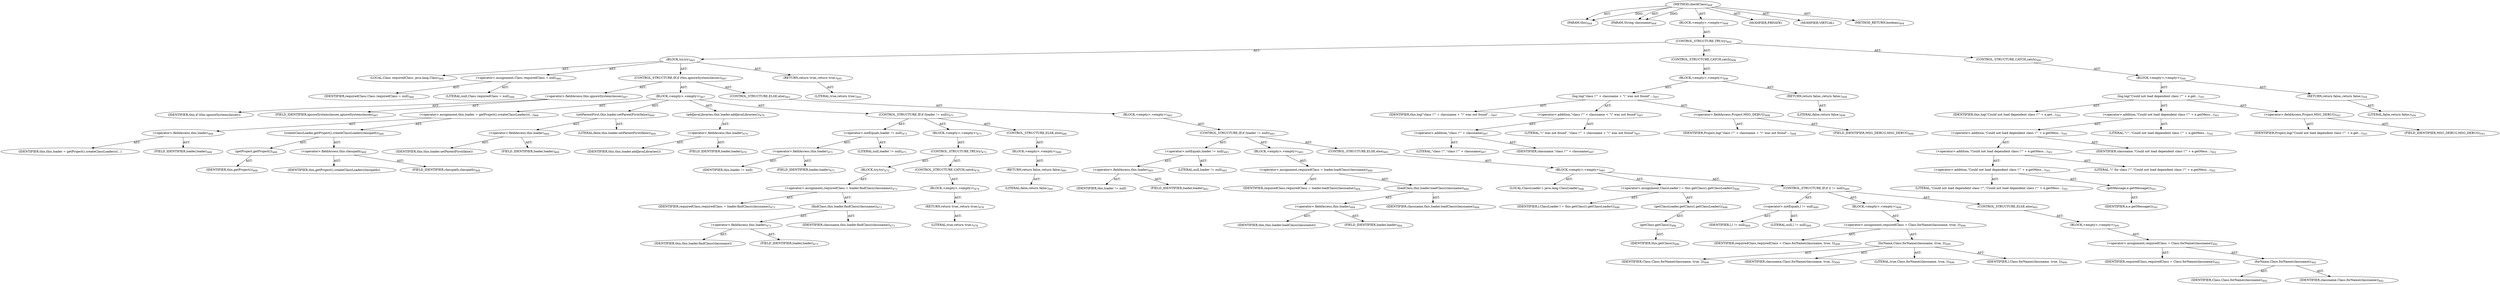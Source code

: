 digraph "checkClass" {  
"111669149714" [label = <(METHOD,checkClass)<SUB>464</SUB>> ]
"115964117010" [label = <(PARAM,this)<SUB>464</SUB>> ]
"115964117027" [label = <(PARAM,String classname)<SUB>464</SUB>> ]
"25769803852" [label = <(BLOCK,&lt;empty&gt;,&lt;empty&gt;)<SUB>464</SUB>> ]
"47244640308" [label = <(CONTROL_STRUCTURE,TRY,try)<SUB>465</SUB>> ]
"25769803853" [label = <(BLOCK,try,try)<SUB>465</SUB>> ]
"94489280527" [label = <(LOCAL,Class requiredClass: java.lang.Class)<SUB>466</SUB>> ]
"30064771387" [label = <(&lt;operator&gt;.assignment,Class requiredClass = null)<SUB>466</SUB>> ]
"68719476970" [label = <(IDENTIFIER,requiredClass,Class requiredClass = null)<SUB>466</SUB>> ]
"90194313297" [label = <(LITERAL,null,Class requiredClass = null)<SUB>466</SUB>> ]
"47244640309" [label = <(CONTROL_STRUCTURE,IF,if (this.ignoreSystemclasses))<SUB>467</SUB>> ]
"30064771388" [label = <(&lt;operator&gt;.fieldAccess,this.ignoreSystemclasses)<SUB>467</SUB>> ]
"68719476971" [label = <(IDENTIFIER,this,if (this.ignoreSystemclasses))> ]
"55834574936" [label = <(FIELD_IDENTIFIER,ignoreSystemclasses,ignoreSystemclasses)<SUB>467</SUB>> ]
"25769803854" [label = <(BLOCK,&lt;empty&gt;,&lt;empty&gt;)<SUB>467</SUB>> ]
"30064771389" [label = <(&lt;operator&gt;.assignment,this.loader = getProject().createClassLoader(cl...)<SUB>468</SUB>> ]
"30064771390" [label = <(&lt;operator&gt;.fieldAccess,this.loader)<SUB>468</SUB>> ]
"68719476972" [label = <(IDENTIFIER,this,this.loader = getProject().createClassLoader(cl...)> ]
"55834574937" [label = <(FIELD_IDENTIFIER,loader,loader)<SUB>468</SUB>> ]
"30064771391" [label = <(createClassLoader,getProject().createClassLoader(classpath))<SUB>468</SUB>> ]
"30064771392" [label = <(getProject,getProject())<SUB>468</SUB>> ]
"68719476792" [label = <(IDENTIFIER,this,getProject())<SUB>468</SUB>> ]
"30064771393" [label = <(&lt;operator&gt;.fieldAccess,this.classpath)<SUB>468</SUB>> ]
"68719476973" [label = <(IDENTIFIER,this,getProject().createClassLoader(classpath))> ]
"55834574938" [label = <(FIELD_IDENTIFIER,classpath,classpath)<SUB>468</SUB>> ]
"30064771394" [label = <(setParentFirst,this.loader.setParentFirst(false))<SUB>469</SUB>> ]
"30064771395" [label = <(&lt;operator&gt;.fieldAccess,this.loader)<SUB>469</SUB>> ]
"68719476974" [label = <(IDENTIFIER,this,this.loader.setParentFirst(false))> ]
"55834574939" [label = <(FIELD_IDENTIFIER,loader,loader)<SUB>469</SUB>> ]
"90194313298" [label = <(LITERAL,false,this.loader.setParentFirst(false))<SUB>469</SUB>> ]
"30064771396" [label = <(addJavaLibraries,this.loader.addJavaLibraries())<SUB>470</SUB>> ]
"30064771397" [label = <(&lt;operator&gt;.fieldAccess,this.loader)<SUB>470</SUB>> ]
"68719476975" [label = <(IDENTIFIER,this,this.loader.addJavaLibraries())> ]
"55834574940" [label = <(FIELD_IDENTIFIER,loader,loader)<SUB>470</SUB>> ]
"47244640310" [label = <(CONTROL_STRUCTURE,IF,if (loader != null))<SUB>471</SUB>> ]
"30064771398" [label = <(&lt;operator&gt;.notEquals,loader != null)<SUB>471</SUB>> ]
"30064771399" [label = <(&lt;operator&gt;.fieldAccess,this.loader)<SUB>471</SUB>> ]
"68719476976" [label = <(IDENTIFIER,this,loader != null)> ]
"55834574941" [label = <(FIELD_IDENTIFIER,loader,loader)<SUB>471</SUB>> ]
"90194313299" [label = <(LITERAL,null,loader != null)<SUB>471</SUB>> ]
"25769803855" [label = <(BLOCK,&lt;empty&gt;,&lt;empty&gt;)<SUB>471</SUB>> ]
"47244640311" [label = <(CONTROL_STRUCTURE,TRY,try)<SUB>472</SUB>> ]
"25769803856" [label = <(BLOCK,try,try)<SUB>472</SUB>> ]
"30064771400" [label = <(&lt;operator&gt;.assignment,requiredClass = loader.findClass(classname))<SUB>473</SUB>> ]
"68719476977" [label = <(IDENTIFIER,requiredClass,requiredClass = loader.findClass(classname))<SUB>473</SUB>> ]
"30064771401" [label = <(findClass,this.loader.findClass(classname))<SUB>473</SUB>> ]
"30064771402" [label = <(&lt;operator&gt;.fieldAccess,this.loader)<SUB>473</SUB>> ]
"68719476978" [label = <(IDENTIFIER,this,this.loader.findClass(classname))> ]
"55834574942" [label = <(FIELD_IDENTIFIER,loader,loader)<SUB>473</SUB>> ]
"68719476979" [label = <(IDENTIFIER,classname,this.loader.findClass(classname))<SUB>473</SUB>> ]
"47244640312" [label = <(CONTROL_STRUCTURE,CATCH,catch)<SUB>474</SUB>> ]
"25769803857" [label = <(BLOCK,&lt;empty&gt;,&lt;empty&gt;)<SUB>474</SUB>> ]
"146028888088" [label = <(RETURN,return true;,return true;)<SUB>478</SUB>> ]
"90194313300" [label = <(LITERAL,true,return true;)<SUB>478</SUB>> ]
"47244640313" [label = <(CONTROL_STRUCTURE,ELSE,else)<SUB>480</SUB>> ]
"25769803858" [label = <(BLOCK,&lt;empty&gt;,&lt;empty&gt;)<SUB>480</SUB>> ]
"146028888089" [label = <(RETURN,return false;,return false;)<SUB>481</SUB>> ]
"90194313301" [label = <(LITERAL,false,return false;)<SUB>481</SUB>> ]
"47244640314" [label = <(CONTROL_STRUCTURE,ELSE,else)<SUB>483</SUB>> ]
"25769803859" [label = <(BLOCK,&lt;empty&gt;,&lt;empty&gt;)<SUB>483</SUB>> ]
"47244640315" [label = <(CONTROL_STRUCTURE,IF,if (loader != null))<SUB>483</SUB>> ]
"30064771403" [label = <(&lt;operator&gt;.notEquals,loader != null)<SUB>483</SUB>> ]
"30064771404" [label = <(&lt;operator&gt;.fieldAccess,this.loader)<SUB>483</SUB>> ]
"68719476980" [label = <(IDENTIFIER,this,loader != null)> ]
"55834574943" [label = <(FIELD_IDENTIFIER,loader,loader)<SUB>483</SUB>> ]
"90194313302" [label = <(LITERAL,null,loader != null)<SUB>483</SUB>> ]
"25769803860" [label = <(BLOCK,&lt;empty&gt;,&lt;empty&gt;)<SUB>483</SUB>> ]
"30064771405" [label = <(&lt;operator&gt;.assignment,requiredClass = loader.loadClass(classname))<SUB>484</SUB>> ]
"68719476981" [label = <(IDENTIFIER,requiredClass,requiredClass = loader.loadClass(classname))<SUB>484</SUB>> ]
"30064771406" [label = <(loadClass,this.loader.loadClass(classname))<SUB>484</SUB>> ]
"30064771407" [label = <(&lt;operator&gt;.fieldAccess,this.loader)<SUB>484</SUB>> ]
"68719476982" [label = <(IDENTIFIER,this,this.loader.loadClass(classname))> ]
"55834574944" [label = <(FIELD_IDENTIFIER,loader,loader)<SUB>484</SUB>> ]
"68719476983" [label = <(IDENTIFIER,classname,this.loader.loadClass(classname))<SUB>484</SUB>> ]
"47244640316" [label = <(CONTROL_STRUCTURE,ELSE,else)<SUB>485</SUB>> ]
"25769803861" [label = <(BLOCK,&lt;empty&gt;,&lt;empty&gt;)<SUB>485</SUB>> ]
"94489280528" [label = <(LOCAL,ClassLoader l: java.lang.ClassLoader)<SUB>486</SUB>> ]
"30064771408" [label = <(&lt;operator&gt;.assignment,ClassLoader l = this.getClass().getClassLoader())<SUB>486</SUB>> ]
"68719476984" [label = <(IDENTIFIER,l,ClassLoader l = this.getClass().getClassLoader())<SUB>486</SUB>> ]
"30064771409" [label = <(getClassLoader,getClass().getClassLoader())<SUB>486</SUB>> ]
"30064771410" [label = <(getClass,getClass())<SUB>486</SUB>> ]
"68719476793" [label = <(IDENTIFIER,this,getClass())<SUB>486</SUB>> ]
"47244640317" [label = <(CONTROL_STRUCTURE,IF,if (l != null))<SUB>489</SUB>> ]
"30064771411" [label = <(&lt;operator&gt;.notEquals,l != null)<SUB>489</SUB>> ]
"68719476985" [label = <(IDENTIFIER,l,l != null)<SUB>489</SUB>> ]
"90194313303" [label = <(LITERAL,null,l != null)<SUB>489</SUB>> ]
"25769803862" [label = <(BLOCK,&lt;empty&gt;,&lt;empty&gt;)<SUB>489</SUB>> ]
"30064771412" [label = <(&lt;operator&gt;.assignment,requiredClass = Class.forName(classname, true, l))<SUB>490</SUB>> ]
"68719476986" [label = <(IDENTIFIER,requiredClass,requiredClass = Class.forName(classname, true, l))<SUB>490</SUB>> ]
"30064771413" [label = <(forName,Class.forName(classname, true, l))<SUB>490</SUB>> ]
"68719476987" [label = <(IDENTIFIER,Class,Class.forName(classname, true, l))<SUB>490</SUB>> ]
"68719476988" [label = <(IDENTIFIER,classname,Class.forName(classname, true, l))<SUB>490</SUB>> ]
"90194313304" [label = <(LITERAL,true,Class.forName(classname, true, l))<SUB>490</SUB>> ]
"68719476989" [label = <(IDENTIFIER,l,Class.forName(classname, true, l))<SUB>490</SUB>> ]
"47244640318" [label = <(CONTROL_STRUCTURE,ELSE,else)<SUB>491</SUB>> ]
"25769803863" [label = <(BLOCK,&lt;empty&gt;,&lt;empty&gt;)<SUB>491</SUB>> ]
"30064771414" [label = <(&lt;operator&gt;.assignment,requiredClass = Class.forName(classname))<SUB>492</SUB>> ]
"68719476990" [label = <(IDENTIFIER,requiredClass,requiredClass = Class.forName(classname))<SUB>492</SUB>> ]
"30064771415" [label = <(forName,Class.forName(classname))<SUB>492</SUB>> ]
"68719476991" [label = <(IDENTIFIER,Class,Class.forName(classname))<SUB>492</SUB>> ]
"68719476992" [label = <(IDENTIFIER,classname,Class.forName(classname))<SUB>492</SUB>> ]
"146028888090" [label = <(RETURN,return true;,return true;)<SUB>495</SUB>> ]
"90194313305" [label = <(LITERAL,true,return true;)<SUB>495</SUB>> ]
"47244640319" [label = <(CONTROL_STRUCTURE,CATCH,catch)<SUB>496</SUB>> ]
"25769803864" [label = <(BLOCK,&lt;empty&gt;,&lt;empty&gt;)<SUB>496</SUB>> ]
"30064771416" [label = <(log,log(&quot;class \&quot;&quot; + classname + &quot;\&quot; was not found&quot;...)<SUB>497</SUB>> ]
"68719476794" [label = <(IDENTIFIER,this,log(&quot;class \&quot;&quot; + classname + &quot;\&quot; was not found&quot;...)<SUB>497</SUB>> ]
"30064771417" [label = <(&lt;operator&gt;.addition,&quot;class \&quot;&quot; + classname + &quot;\&quot; was not found&quot;)<SUB>497</SUB>> ]
"30064771418" [label = <(&lt;operator&gt;.addition,&quot;class \&quot;&quot; + classname)<SUB>497</SUB>> ]
"90194313306" [label = <(LITERAL,&quot;class \&quot;&quot;,&quot;class \&quot;&quot; + classname)<SUB>497</SUB>> ]
"68719476993" [label = <(IDENTIFIER,classname,&quot;class \&quot;&quot; + classname)<SUB>497</SUB>> ]
"90194313307" [label = <(LITERAL,&quot;\&quot; was not found&quot;,&quot;class \&quot;&quot; + classname + &quot;\&quot; was not found&quot;)<SUB>497</SUB>> ]
"30064771419" [label = <(&lt;operator&gt;.fieldAccess,Project.MSG_DEBUG)<SUB>498</SUB>> ]
"68719476994" [label = <(IDENTIFIER,Project,log(&quot;class \&quot;&quot; + classname + &quot;\&quot; was not found&quot;...)<SUB>498</SUB>> ]
"55834574945" [label = <(FIELD_IDENTIFIER,MSG_DEBUG,MSG_DEBUG)<SUB>498</SUB>> ]
"146028888091" [label = <(RETURN,return false;,return false;)<SUB>499</SUB>> ]
"90194313308" [label = <(LITERAL,false,return false;)<SUB>499</SUB>> ]
"47244640320" [label = <(CONTROL_STRUCTURE,CATCH,catch)<SUB>500</SUB>> ]
"25769803865" [label = <(BLOCK,&lt;empty&gt;,&lt;empty&gt;)<SUB>500</SUB>> ]
"30064771420" [label = <(log,log(&quot;Could not load dependent class \&quot;&quot; + e.get...)<SUB>501</SUB>> ]
"68719476795" [label = <(IDENTIFIER,this,log(&quot;Could not load dependent class \&quot;&quot; + e.get...)<SUB>501</SUB>> ]
"30064771421" [label = <(&lt;operator&gt;.addition,&quot;Could not load dependent class \&quot;&quot; + e.getMess...)<SUB>501</SUB>> ]
"30064771422" [label = <(&lt;operator&gt;.addition,&quot;Could not load dependent class \&quot;&quot; + e.getMess...)<SUB>501</SUB>> ]
"30064771423" [label = <(&lt;operator&gt;.addition,&quot;Could not load dependent class \&quot;&quot; + e.getMess...)<SUB>501</SUB>> ]
"30064771424" [label = <(&lt;operator&gt;.addition,&quot;Could not load dependent class \&quot;&quot; + e.getMess...)<SUB>501</SUB>> ]
"90194313309" [label = <(LITERAL,&quot;Could not load dependent class \&quot;&quot;,&quot;Could not load dependent class \&quot;&quot; + e.getMess...)<SUB>501</SUB>> ]
"30064771425" [label = <(getMessage,e.getMessage())<SUB>501</SUB>> ]
"68719476995" [label = <(IDENTIFIER,e,e.getMessage())<SUB>501</SUB>> ]
"90194313310" [label = <(LITERAL,&quot;\&quot; for class \&quot;&quot;,&quot;Could not load dependent class \&quot;&quot; + e.getMess...)<SUB>502</SUB>> ]
"68719476996" [label = <(IDENTIFIER,classname,&quot;Could not load dependent class \&quot;&quot; + e.getMess...)<SUB>502</SUB>> ]
"90194313311" [label = <(LITERAL,&quot;\&quot;&quot;,&quot;Could not load dependent class \&quot;&quot; + e.getMess...)<SUB>502</SUB>> ]
"30064771426" [label = <(&lt;operator&gt;.fieldAccess,Project.MSG_DEBUG)<SUB>503</SUB>> ]
"68719476997" [label = <(IDENTIFIER,Project,log(&quot;Could not load dependent class \&quot;&quot; + e.get...)<SUB>503</SUB>> ]
"55834574946" [label = <(FIELD_IDENTIFIER,MSG_DEBUG,MSG_DEBUG)<SUB>503</SUB>> ]
"146028888092" [label = <(RETURN,return false;,return false;)<SUB>504</SUB>> ]
"90194313312" [label = <(LITERAL,false,return false;)<SUB>504</SUB>> ]
"133143986223" [label = <(MODIFIER,PRIVATE)> ]
"133143986224" [label = <(MODIFIER,VIRTUAL)> ]
"128849018898" [label = <(METHOD_RETURN,boolean)<SUB>464</SUB>> ]
  "111669149714" -> "115964117010"  [ label = "AST: "] 
  "111669149714" -> "115964117027"  [ label = "AST: "] 
  "111669149714" -> "25769803852"  [ label = "AST: "] 
  "111669149714" -> "133143986223"  [ label = "AST: "] 
  "111669149714" -> "133143986224"  [ label = "AST: "] 
  "111669149714" -> "128849018898"  [ label = "AST: "] 
  "25769803852" -> "47244640308"  [ label = "AST: "] 
  "47244640308" -> "25769803853"  [ label = "AST: "] 
  "47244640308" -> "47244640319"  [ label = "AST: "] 
  "47244640308" -> "47244640320"  [ label = "AST: "] 
  "25769803853" -> "94489280527"  [ label = "AST: "] 
  "25769803853" -> "30064771387"  [ label = "AST: "] 
  "25769803853" -> "47244640309"  [ label = "AST: "] 
  "25769803853" -> "146028888090"  [ label = "AST: "] 
  "30064771387" -> "68719476970"  [ label = "AST: "] 
  "30064771387" -> "90194313297"  [ label = "AST: "] 
  "47244640309" -> "30064771388"  [ label = "AST: "] 
  "47244640309" -> "25769803854"  [ label = "AST: "] 
  "47244640309" -> "47244640314"  [ label = "AST: "] 
  "30064771388" -> "68719476971"  [ label = "AST: "] 
  "30064771388" -> "55834574936"  [ label = "AST: "] 
  "25769803854" -> "30064771389"  [ label = "AST: "] 
  "25769803854" -> "30064771394"  [ label = "AST: "] 
  "25769803854" -> "30064771396"  [ label = "AST: "] 
  "25769803854" -> "47244640310"  [ label = "AST: "] 
  "30064771389" -> "30064771390"  [ label = "AST: "] 
  "30064771389" -> "30064771391"  [ label = "AST: "] 
  "30064771390" -> "68719476972"  [ label = "AST: "] 
  "30064771390" -> "55834574937"  [ label = "AST: "] 
  "30064771391" -> "30064771392"  [ label = "AST: "] 
  "30064771391" -> "30064771393"  [ label = "AST: "] 
  "30064771392" -> "68719476792"  [ label = "AST: "] 
  "30064771393" -> "68719476973"  [ label = "AST: "] 
  "30064771393" -> "55834574938"  [ label = "AST: "] 
  "30064771394" -> "30064771395"  [ label = "AST: "] 
  "30064771394" -> "90194313298"  [ label = "AST: "] 
  "30064771395" -> "68719476974"  [ label = "AST: "] 
  "30064771395" -> "55834574939"  [ label = "AST: "] 
  "30064771396" -> "30064771397"  [ label = "AST: "] 
  "30064771397" -> "68719476975"  [ label = "AST: "] 
  "30064771397" -> "55834574940"  [ label = "AST: "] 
  "47244640310" -> "30064771398"  [ label = "AST: "] 
  "47244640310" -> "25769803855"  [ label = "AST: "] 
  "47244640310" -> "47244640313"  [ label = "AST: "] 
  "30064771398" -> "30064771399"  [ label = "AST: "] 
  "30064771398" -> "90194313299"  [ label = "AST: "] 
  "30064771399" -> "68719476976"  [ label = "AST: "] 
  "30064771399" -> "55834574941"  [ label = "AST: "] 
  "25769803855" -> "47244640311"  [ label = "AST: "] 
  "47244640311" -> "25769803856"  [ label = "AST: "] 
  "47244640311" -> "47244640312"  [ label = "AST: "] 
  "25769803856" -> "30064771400"  [ label = "AST: "] 
  "30064771400" -> "68719476977"  [ label = "AST: "] 
  "30064771400" -> "30064771401"  [ label = "AST: "] 
  "30064771401" -> "30064771402"  [ label = "AST: "] 
  "30064771401" -> "68719476979"  [ label = "AST: "] 
  "30064771402" -> "68719476978"  [ label = "AST: "] 
  "30064771402" -> "55834574942"  [ label = "AST: "] 
  "47244640312" -> "25769803857"  [ label = "AST: "] 
  "25769803857" -> "146028888088"  [ label = "AST: "] 
  "146028888088" -> "90194313300"  [ label = "AST: "] 
  "47244640313" -> "25769803858"  [ label = "AST: "] 
  "25769803858" -> "146028888089"  [ label = "AST: "] 
  "146028888089" -> "90194313301"  [ label = "AST: "] 
  "47244640314" -> "25769803859"  [ label = "AST: "] 
  "25769803859" -> "47244640315"  [ label = "AST: "] 
  "47244640315" -> "30064771403"  [ label = "AST: "] 
  "47244640315" -> "25769803860"  [ label = "AST: "] 
  "47244640315" -> "47244640316"  [ label = "AST: "] 
  "30064771403" -> "30064771404"  [ label = "AST: "] 
  "30064771403" -> "90194313302"  [ label = "AST: "] 
  "30064771404" -> "68719476980"  [ label = "AST: "] 
  "30064771404" -> "55834574943"  [ label = "AST: "] 
  "25769803860" -> "30064771405"  [ label = "AST: "] 
  "30064771405" -> "68719476981"  [ label = "AST: "] 
  "30064771405" -> "30064771406"  [ label = "AST: "] 
  "30064771406" -> "30064771407"  [ label = "AST: "] 
  "30064771406" -> "68719476983"  [ label = "AST: "] 
  "30064771407" -> "68719476982"  [ label = "AST: "] 
  "30064771407" -> "55834574944"  [ label = "AST: "] 
  "47244640316" -> "25769803861"  [ label = "AST: "] 
  "25769803861" -> "94489280528"  [ label = "AST: "] 
  "25769803861" -> "30064771408"  [ label = "AST: "] 
  "25769803861" -> "47244640317"  [ label = "AST: "] 
  "30064771408" -> "68719476984"  [ label = "AST: "] 
  "30064771408" -> "30064771409"  [ label = "AST: "] 
  "30064771409" -> "30064771410"  [ label = "AST: "] 
  "30064771410" -> "68719476793"  [ label = "AST: "] 
  "47244640317" -> "30064771411"  [ label = "AST: "] 
  "47244640317" -> "25769803862"  [ label = "AST: "] 
  "47244640317" -> "47244640318"  [ label = "AST: "] 
  "30064771411" -> "68719476985"  [ label = "AST: "] 
  "30064771411" -> "90194313303"  [ label = "AST: "] 
  "25769803862" -> "30064771412"  [ label = "AST: "] 
  "30064771412" -> "68719476986"  [ label = "AST: "] 
  "30064771412" -> "30064771413"  [ label = "AST: "] 
  "30064771413" -> "68719476987"  [ label = "AST: "] 
  "30064771413" -> "68719476988"  [ label = "AST: "] 
  "30064771413" -> "90194313304"  [ label = "AST: "] 
  "30064771413" -> "68719476989"  [ label = "AST: "] 
  "47244640318" -> "25769803863"  [ label = "AST: "] 
  "25769803863" -> "30064771414"  [ label = "AST: "] 
  "30064771414" -> "68719476990"  [ label = "AST: "] 
  "30064771414" -> "30064771415"  [ label = "AST: "] 
  "30064771415" -> "68719476991"  [ label = "AST: "] 
  "30064771415" -> "68719476992"  [ label = "AST: "] 
  "146028888090" -> "90194313305"  [ label = "AST: "] 
  "47244640319" -> "25769803864"  [ label = "AST: "] 
  "25769803864" -> "30064771416"  [ label = "AST: "] 
  "25769803864" -> "146028888091"  [ label = "AST: "] 
  "30064771416" -> "68719476794"  [ label = "AST: "] 
  "30064771416" -> "30064771417"  [ label = "AST: "] 
  "30064771416" -> "30064771419"  [ label = "AST: "] 
  "30064771417" -> "30064771418"  [ label = "AST: "] 
  "30064771417" -> "90194313307"  [ label = "AST: "] 
  "30064771418" -> "90194313306"  [ label = "AST: "] 
  "30064771418" -> "68719476993"  [ label = "AST: "] 
  "30064771419" -> "68719476994"  [ label = "AST: "] 
  "30064771419" -> "55834574945"  [ label = "AST: "] 
  "146028888091" -> "90194313308"  [ label = "AST: "] 
  "47244640320" -> "25769803865"  [ label = "AST: "] 
  "25769803865" -> "30064771420"  [ label = "AST: "] 
  "25769803865" -> "146028888092"  [ label = "AST: "] 
  "30064771420" -> "68719476795"  [ label = "AST: "] 
  "30064771420" -> "30064771421"  [ label = "AST: "] 
  "30064771420" -> "30064771426"  [ label = "AST: "] 
  "30064771421" -> "30064771422"  [ label = "AST: "] 
  "30064771421" -> "90194313311"  [ label = "AST: "] 
  "30064771422" -> "30064771423"  [ label = "AST: "] 
  "30064771422" -> "68719476996"  [ label = "AST: "] 
  "30064771423" -> "30064771424"  [ label = "AST: "] 
  "30064771423" -> "90194313310"  [ label = "AST: "] 
  "30064771424" -> "90194313309"  [ label = "AST: "] 
  "30064771424" -> "30064771425"  [ label = "AST: "] 
  "30064771425" -> "68719476995"  [ label = "AST: "] 
  "30064771426" -> "68719476997"  [ label = "AST: "] 
  "30064771426" -> "55834574946"  [ label = "AST: "] 
  "146028888092" -> "90194313312"  [ label = "AST: "] 
  "111669149714" -> "115964117010"  [ label = "DDG: "] 
  "111669149714" -> "115964117027"  [ label = "DDG: "] 
}
